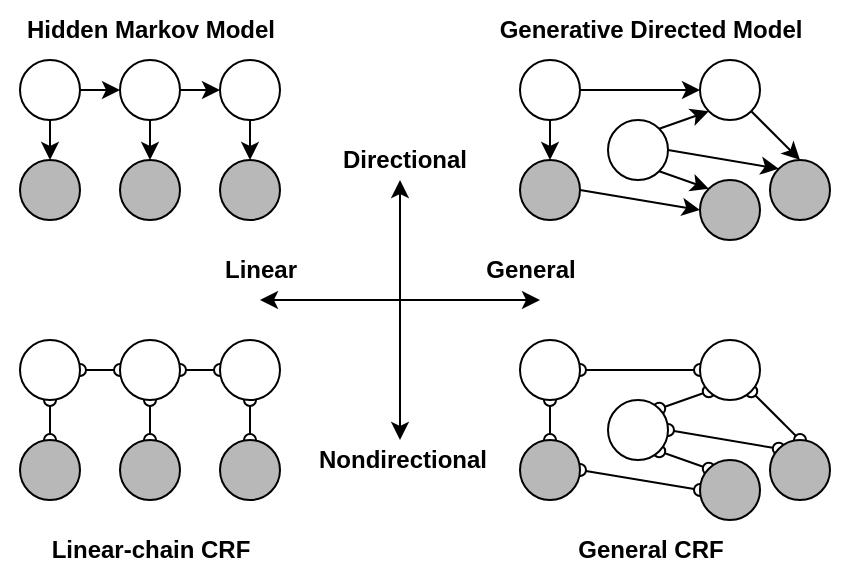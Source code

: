 <mxfile version="21.2.1" type="device">
  <diagram id="-B4ibfgaIOPdWpoAmsuO" name="第 1 页">
    <mxGraphModel dx="871" dy="543" grid="1" gridSize="10" guides="1" tooltips="1" connect="1" arrows="1" fold="1" page="1" pageScale="1" pageWidth="827" pageHeight="1169" math="0" shadow="0">
      <root>
        <mxCell id="0" />
        <mxCell id="1" parent="0" />
        <mxCell id="8_JCxfI5sifABmz_vvPZ-61" style="rounded=0;orthogonalLoop=1;jettySize=auto;html=1;exitX=1;exitY=0;exitDx=0;exitDy=0;entryX=0;entryY=1;entryDx=0;entryDy=0;endArrow=oval;endFill=0;startArrow=oval;startFill=0;" edge="1" parent="1" source="8_JCxfI5sifABmz_vvPZ-63" target="8_JCxfI5sifABmz_vvPZ-59">
          <mxGeometry relative="1" as="geometry" />
        </mxCell>
        <mxCell id="8_JCxfI5sifABmz_vvPZ-8" style="edgeStyle=orthogonalEdgeStyle;rounded=0;orthogonalLoop=1;jettySize=auto;html=1;exitX=1;exitY=0.5;exitDx=0;exitDy=0;entryX=0;entryY=0.5;entryDx=0;entryDy=0;" edge="1" parent="1" source="8_JCxfI5sifABmz_vvPZ-1" target="8_JCxfI5sifABmz_vvPZ-2">
          <mxGeometry relative="1" as="geometry" />
        </mxCell>
        <mxCell id="8_JCxfI5sifABmz_vvPZ-10" style="edgeStyle=orthogonalEdgeStyle;rounded=0;orthogonalLoop=1;jettySize=auto;html=1;exitX=0.5;exitY=1;exitDx=0;exitDy=0;entryX=0.5;entryY=0;entryDx=0;entryDy=0;" edge="1" parent="1" source="8_JCxfI5sifABmz_vvPZ-1" target="8_JCxfI5sifABmz_vvPZ-5">
          <mxGeometry relative="1" as="geometry" />
        </mxCell>
        <mxCell id="8_JCxfI5sifABmz_vvPZ-1" value="" style="ellipse;whiteSpace=wrap;html=1;aspect=fixed;" vertex="1" parent="1">
          <mxGeometry x="120" y="120" width="30" height="30" as="geometry" />
        </mxCell>
        <mxCell id="8_JCxfI5sifABmz_vvPZ-9" style="edgeStyle=orthogonalEdgeStyle;rounded=0;orthogonalLoop=1;jettySize=auto;html=1;exitX=1;exitY=0.5;exitDx=0;exitDy=0;entryX=0;entryY=0.5;entryDx=0;entryDy=0;" edge="1" parent="1" source="8_JCxfI5sifABmz_vvPZ-2" target="8_JCxfI5sifABmz_vvPZ-3">
          <mxGeometry relative="1" as="geometry" />
        </mxCell>
        <mxCell id="8_JCxfI5sifABmz_vvPZ-11" style="edgeStyle=orthogonalEdgeStyle;rounded=0;orthogonalLoop=1;jettySize=auto;html=1;exitX=0.5;exitY=1;exitDx=0;exitDy=0;entryX=0.5;entryY=0;entryDx=0;entryDy=0;" edge="1" parent="1" source="8_JCxfI5sifABmz_vvPZ-2" target="8_JCxfI5sifABmz_vvPZ-6">
          <mxGeometry relative="1" as="geometry" />
        </mxCell>
        <mxCell id="8_JCxfI5sifABmz_vvPZ-2" value="" style="ellipse;whiteSpace=wrap;html=1;aspect=fixed;" vertex="1" parent="1">
          <mxGeometry x="170" y="120" width="30" height="30" as="geometry" />
        </mxCell>
        <mxCell id="8_JCxfI5sifABmz_vvPZ-12" style="edgeStyle=orthogonalEdgeStyle;rounded=0;orthogonalLoop=1;jettySize=auto;html=1;exitX=0.5;exitY=1;exitDx=0;exitDy=0;entryX=0.5;entryY=0;entryDx=0;entryDy=0;" edge="1" parent="1" source="8_JCxfI5sifABmz_vvPZ-3" target="8_JCxfI5sifABmz_vvPZ-7">
          <mxGeometry relative="1" as="geometry" />
        </mxCell>
        <mxCell id="8_JCxfI5sifABmz_vvPZ-3" value="" style="ellipse;whiteSpace=wrap;html=1;aspect=fixed;" vertex="1" parent="1">
          <mxGeometry x="220" y="120" width="30" height="30" as="geometry" />
        </mxCell>
        <mxCell id="8_JCxfI5sifABmz_vvPZ-5" value="" style="ellipse;whiteSpace=wrap;html=1;aspect=fixed;fillColor=#B8B8B8;fontColor=#333333;strokeColor=#000000;" vertex="1" parent="1">
          <mxGeometry x="120" y="170" width="30" height="30" as="geometry" />
        </mxCell>
        <mxCell id="8_JCxfI5sifABmz_vvPZ-6" value="" style="ellipse;whiteSpace=wrap;html=1;aspect=fixed;fillColor=#B8B8B8;fontColor=#333333;strokeColor=#000000;" vertex="1" parent="1">
          <mxGeometry x="170" y="170" width="30" height="30" as="geometry" />
        </mxCell>
        <mxCell id="8_JCxfI5sifABmz_vvPZ-7" value="" style="ellipse;whiteSpace=wrap;html=1;aspect=fixed;fillColor=#B8B8B8;fontColor=#333333;strokeColor=#000000;" vertex="1" parent="1">
          <mxGeometry x="220" y="170" width="30" height="30" as="geometry" />
        </mxCell>
        <mxCell id="8_JCxfI5sifABmz_vvPZ-13" style="edgeStyle=orthogonalEdgeStyle;rounded=0;orthogonalLoop=1;jettySize=auto;html=1;exitX=1;exitY=0.5;exitDx=0;exitDy=0;entryX=0;entryY=0.5;entryDx=0;entryDy=0;endArrow=oval;endFill=0;startArrow=oval;startFill=0;" edge="1" parent="1" source="8_JCxfI5sifABmz_vvPZ-15" target="8_JCxfI5sifABmz_vvPZ-18">
          <mxGeometry relative="1" as="geometry" />
        </mxCell>
        <mxCell id="8_JCxfI5sifABmz_vvPZ-14" style="edgeStyle=orthogonalEdgeStyle;rounded=0;orthogonalLoop=1;jettySize=auto;html=1;exitX=0.5;exitY=1;exitDx=0;exitDy=0;entryX=0.5;entryY=0;entryDx=0;entryDy=0;endArrow=oval;endFill=0;startArrow=oval;startFill=0;" edge="1" parent="1" source="8_JCxfI5sifABmz_vvPZ-15" target="8_JCxfI5sifABmz_vvPZ-21">
          <mxGeometry relative="1" as="geometry" />
        </mxCell>
        <mxCell id="8_JCxfI5sifABmz_vvPZ-15" value="" style="ellipse;whiteSpace=wrap;html=1;aspect=fixed;" vertex="1" parent="1">
          <mxGeometry x="120" y="260" width="30" height="30" as="geometry" />
        </mxCell>
        <mxCell id="8_JCxfI5sifABmz_vvPZ-16" style="edgeStyle=orthogonalEdgeStyle;rounded=0;orthogonalLoop=1;jettySize=auto;html=1;exitX=1;exitY=0.5;exitDx=0;exitDy=0;entryX=0;entryY=0.5;entryDx=0;entryDy=0;endArrow=oval;endFill=0;startArrow=oval;startFill=0;" edge="1" parent="1" source="8_JCxfI5sifABmz_vvPZ-18" target="8_JCxfI5sifABmz_vvPZ-20">
          <mxGeometry relative="1" as="geometry" />
        </mxCell>
        <mxCell id="8_JCxfI5sifABmz_vvPZ-17" style="edgeStyle=orthogonalEdgeStyle;rounded=0;orthogonalLoop=1;jettySize=auto;html=1;exitX=0.5;exitY=1;exitDx=0;exitDy=0;entryX=0.5;entryY=0;entryDx=0;entryDy=0;endArrow=oval;endFill=0;startArrow=oval;startFill=0;" edge="1" parent="1" source="8_JCxfI5sifABmz_vvPZ-18" target="8_JCxfI5sifABmz_vvPZ-22">
          <mxGeometry relative="1" as="geometry" />
        </mxCell>
        <mxCell id="8_JCxfI5sifABmz_vvPZ-18" value="" style="ellipse;whiteSpace=wrap;html=1;aspect=fixed;" vertex="1" parent="1">
          <mxGeometry x="170" y="260" width="30" height="30" as="geometry" />
        </mxCell>
        <mxCell id="8_JCxfI5sifABmz_vvPZ-19" style="edgeStyle=orthogonalEdgeStyle;rounded=0;orthogonalLoop=1;jettySize=auto;html=1;exitX=0.5;exitY=1;exitDx=0;exitDy=0;entryX=0.5;entryY=0;entryDx=0;entryDy=0;endArrow=oval;endFill=0;startArrow=oval;startFill=0;" edge="1" parent="1" source="8_JCxfI5sifABmz_vvPZ-20" target="8_JCxfI5sifABmz_vvPZ-23">
          <mxGeometry relative="1" as="geometry" />
        </mxCell>
        <mxCell id="8_JCxfI5sifABmz_vvPZ-20" value="" style="ellipse;whiteSpace=wrap;html=1;aspect=fixed;" vertex="1" parent="1">
          <mxGeometry x="220" y="260" width="30" height="30" as="geometry" />
        </mxCell>
        <mxCell id="8_JCxfI5sifABmz_vvPZ-21" value="" style="ellipse;whiteSpace=wrap;html=1;aspect=fixed;fillColor=#B8B8B8;fontColor=#333333;strokeColor=#000000;" vertex="1" parent="1">
          <mxGeometry x="120" y="310" width="30" height="30" as="geometry" />
        </mxCell>
        <mxCell id="8_JCxfI5sifABmz_vvPZ-22" value="" style="ellipse;whiteSpace=wrap;html=1;aspect=fixed;fillColor=#B8B8B8;fontColor=#333333;strokeColor=#000000;" vertex="1" parent="1">
          <mxGeometry x="170" y="310" width="30" height="30" as="geometry" />
        </mxCell>
        <mxCell id="8_JCxfI5sifABmz_vvPZ-23" value="" style="ellipse;whiteSpace=wrap;html=1;aspect=fixed;fillColor=#B8B8B8;fontColor=#333333;strokeColor=#000000;" vertex="1" parent="1">
          <mxGeometry x="220" y="310" width="30" height="30" as="geometry" />
        </mxCell>
        <mxCell id="8_JCxfI5sifABmz_vvPZ-24" value="Hidden Markov Model" style="text;html=1;align=center;verticalAlign=middle;resizable=0;points=[];autosize=1;strokeColor=none;fillColor=none;fontStyle=1" vertex="1" parent="1">
          <mxGeometry x="110" y="90" width="150" height="30" as="geometry" />
        </mxCell>
        <mxCell id="8_JCxfI5sifABmz_vvPZ-25" value="Linear-chain CRF" style="text;html=1;align=center;verticalAlign=middle;resizable=0;points=[];autosize=1;strokeColor=none;fillColor=none;fontStyle=1" vertex="1" parent="1">
          <mxGeometry x="125" y="350" width="120" height="30" as="geometry" />
        </mxCell>
        <mxCell id="8_JCxfI5sifABmz_vvPZ-26" style="rounded=0;orthogonalLoop=1;jettySize=auto;html=1;exitX=1;exitY=0.5;exitDx=0;exitDy=0;entryX=0;entryY=0.5;entryDx=0;entryDy=0;" edge="1" parent="1" source="8_JCxfI5sifABmz_vvPZ-28" target="8_JCxfI5sifABmz_vvPZ-31">
          <mxGeometry relative="1" as="geometry" />
        </mxCell>
        <mxCell id="8_JCxfI5sifABmz_vvPZ-27" style="rounded=0;orthogonalLoop=1;jettySize=auto;html=1;exitX=0.5;exitY=1;exitDx=0;exitDy=0;entryX=0.5;entryY=0;entryDx=0;entryDy=0;" edge="1" parent="1" source="8_JCxfI5sifABmz_vvPZ-28" target="8_JCxfI5sifABmz_vvPZ-34">
          <mxGeometry relative="1" as="geometry" />
        </mxCell>
        <mxCell id="8_JCxfI5sifABmz_vvPZ-28" value="" style="ellipse;whiteSpace=wrap;html=1;aspect=fixed;" vertex="1" parent="1">
          <mxGeometry x="370" y="120" width="30" height="30" as="geometry" />
        </mxCell>
        <mxCell id="8_JCxfI5sifABmz_vvPZ-30" style="rounded=0;orthogonalLoop=1;jettySize=auto;html=1;entryX=0.5;entryY=0;entryDx=0;entryDy=0;" edge="1" parent="1" target="8_JCxfI5sifABmz_vvPZ-36">
          <mxGeometry relative="1" as="geometry">
            <mxPoint x="480" y="140" as="sourcePoint" />
          </mxGeometry>
        </mxCell>
        <mxCell id="8_JCxfI5sifABmz_vvPZ-31" value="" style="ellipse;whiteSpace=wrap;html=1;aspect=fixed;" vertex="1" parent="1">
          <mxGeometry x="460" y="120" width="30" height="30" as="geometry" />
        </mxCell>
        <mxCell id="8_JCxfI5sifABmz_vvPZ-32" style="rounded=0;orthogonalLoop=1;jettySize=auto;html=1;exitX=1;exitY=0.5;exitDx=0;exitDy=0;entryX=0;entryY=0;entryDx=0;entryDy=0;" edge="1" parent="1" source="8_JCxfI5sifABmz_vvPZ-33" target="8_JCxfI5sifABmz_vvPZ-36">
          <mxGeometry relative="1" as="geometry" />
        </mxCell>
        <mxCell id="8_JCxfI5sifABmz_vvPZ-52" style="rounded=0;orthogonalLoop=1;jettySize=auto;html=1;exitX=1;exitY=0;exitDx=0;exitDy=0;entryX=0;entryY=1;entryDx=0;entryDy=0;" edge="1" parent="1" source="8_JCxfI5sifABmz_vvPZ-33" target="8_JCxfI5sifABmz_vvPZ-31">
          <mxGeometry relative="1" as="geometry" />
        </mxCell>
        <mxCell id="8_JCxfI5sifABmz_vvPZ-54" style="rounded=0;orthogonalLoop=1;jettySize=auto;html=1;exitX=1;exitY=1;exitDx=0;exitDy=0;entryX=0;entryY=0;entryDx=0;entryDy=0;" edge="1" parent="1" source="8_JCxfI5sifABmz_vvPZ-33" target="8_JCxfI5sifABmz_vvPZ-35">
          <mxGeometry relative="1" as="geometry" />
        </mxCell>
        <mxCell id="8_JCxfI5sifABmz_vvPZ-33" value="" style="ellipse;whiteSpace=wrap;html=1;aspect=fixed;" vertex="1" parent="1">
          <mxGeometry x="414" y="150" width="30" height="30" as="geometry" />
        </mxCell>
        <mxCell id="8_JCxfI5sifABmz_vvPZ-53" style="rounded=0;orthogonalLoop=1;jettySize=auto;html=1;exitX=1;exitY=0.5;exitDx=0;exitDy=0;entryX=0;entryY=0.5;entryDx=0;entryDy=0;" edge="1" parent="1" source="8_JCxfI5sifABmz_vvPZ-34" target="8_JCxfI5sifABmz_vvPZ-35">
          <mxGeometry relative="1" as="geometry" />
        </mxCell>
        <mxCell id="8_JCxfI5sifABmz_vvPZ-34" value="" style="ellipse;whiteSpace=wrap;html=1;aspect=fixed;fillColor=#B8B8B8;fontColor=#333333;strokeColor=#000000;" vertex="1" parent="1">
          <mxGeometry x="370" y="170" width="30" height="30" as="geometry" />
        </mxCell>
        <mxCell id="8_JCxfI5sifABmz_vvPZ-35" value="" style="ellipse;whiteSpace=wrap;html=1;aspect=fixed;fillColor=#B8B8B8;fontColor=#333333;strokeColor=#000000;" vertex="1" parent="1">
          <mxGeometry x="460" y="180" width="30" height="30" as="geometry" />
        </mxCell>
        <mxCell id="8_JCxfI5sifABmz_vvPZ-36" value="" style="ellipse;whiteSpace=wrap;html=1;aspect=fixed;fillColor=#B8B8B8;fontColor=#333333;strokeColor=#000000;" vertex="1" parent="1">
          <mxGeometry x="495" y="170" width="30" height="30" as="geometry" />
        </mxCell>
        <mxCell id="8_JCxfI5sifABmz_vvPZ-48" value="Generative Directed Model" style="text;html=1;align=center;verticalAlign=middle;resizable=0;points=[];autosize=1;strokeColor=none;fillColor=none;fontStyle=1" vertex="1" parent="1">
          <mxGeometry x="350" y="90" width="170" height="30" as="geometry" />
        </mxCell>
        <mxCell id="8_JCxfI5sifABmz_vvPZ-49" value="General CRF" style="text;html=1;align=center;verticalAlign=middle;resizable=0;points=[];autosize=1;strokeColor=none;fillColor=none;fontStyle=1" vertex="1" parent="1">
          <mxGeometry x="385" y="350" width="100" height="30" as="geometry" />
        </mxCell>
        <mxCell id="8_JCxfI5sifABmz_vvPZ-55" style="rounded=0;orthogonalLoop=1;jettySize=auto;html=1;exitX=1;exitY=0.5;exitDx=0;exitDy=0;entryX=0;entryY=0.5;entryDx=0;entryDy=0;endArrow=oval;endFill=0;startArrow=oval;startFill=0;" edge="1" parent="1" source="8_JCxfI5sifABmz_vvPZ-57" target="8_JCxfI5sifABmz_vvPZ-59">
          <mxGeometry relative="1" as="geometry" />
        </mxCell>
        <mxCell id="8_JCxfI5sifABmz_vvPZ-56" style="rounded=0;orthogonalLoop=1;jettySize=auto;html=1;exitX=0.5;exitY=1;exitDx=0;exitDy=0;entryX=0.5;entryY=0;entryDx=0;entryDy=0;endArrow=oval;endFill=0;startArrow=oval;startFill=0;" edge="1" parent="1" source="8_JCxfI5sifABmz_vvPZ-57" target="8_JCxfI5sifABmz_vvPZ-65">
          <mxGeometry relative="1" as="geometry" />
        </mxCell>
        <mxCell id="8_JCxfI5sifABmz_vvPZ-57" value="" style="ellipse;whiteSpace=wrap;html=1;aspect=fixed;" vertex="1" parent="1">
          <mxGeometry x="370" y="260" width="30" height="30" as="geometry" />
        </mxCell>
        <mxCell id="8_JCxfI5sifABmz_vvPZ-58" style="rounded=0;orthogonalLoop=1;jettySize=auto;html=1;entryX=0.5;entryY=0;entryDx=0;entryDy=0;endArrow=oval;endFill=0;startArrow=oval;startFill=0;exitX=1;exitY=1;exitDx=0;exitDy=0;" edge="1" parent="1" target="8_JCxfI5sifABmz_vvPZ-67" source="8_JCxfI5sifABmz_vvPZ-59">
          <mxGeometry relative="1" as="geometry">
            <mxPoint x="480" y="280" as="sourcePoint" />
          </mxGeometry>
        </mxCell>
        <mxCell id="8_JCxfI5sifABmz_vvPZ-59" value="" style="ellipse;whiteSpace=wrap;html=1;aspect=fixed;" vertex="1" parent="1">
          <mxGeometry x="460" y="260" width="30" height="30" as="geometry" />
        </mxCell>
        <mxCell id="8_JCxfI5sifABmz_vvPZ-60" style="rounded=0;orthogonalLoop=1;jettySize=auto;html=1;exitX=1;exitY=0.5;exitDx=0;exitDy=0;entryX=0;entryY=0;entryDx=0;entryDy=0;endArrow=oval;endFill=0;startArrow=oval;startFill=0;" edge="1" parent="1" source="8_JCxfI5sifABmz_vvPZ-63" target="8_JCxfI5sifABmz_vvPZ-67">
          <mxGeometry relative="1" as="geometry" />
        </mxCell>
        <mxCell id="8_JCxfI5sifABmz_vvPZ-62" style="rounded=0;orthogonalLoop=1;jettySize=auto;html=1;exitX=1;exitY=1;exitDx=0;exitDy=0;entryX=0;entryY=0;entryDx=0;entryDy=0;endArrow=oval;endFill=0;startArrow=oval;startFill=0;" edge="1" parent="1" source="8_JCxfI5sifABmz_vvPZ-63" target="8_JCxfI5sifABmz_vvPZ-66">
          <mxGeometry relative="1" as="geometry" />
        </mxCell>
        <mxCell id="8_JCxfI5sifABmz_vvPZ-63" value="" style="ellipse;whiteSpace=wrap;html=1;aspect=fixed;" vertex="1" parent="1">
          <mxGeometry x="414" y="290" width="30" height="30" as="geometry" />
        </mxCell>
        <mxCell id="8_JCxfI5sifABmz_vvPZ-64" style="rounded=0;orthogonalLoop=1;jettySize=auto;html=1;exitX=1;exitY=0.5;exitDx=0;exitDy=0;entryX=0;entryY=0.5;entryDx=0;entryDy=0;endArrow=oval;endFill=0;startArrow=oval;startFill=0;" edge="1" parent="1" source="8_JCxfI5sifABmz_vvPZ-65" target="8_JCxfI5sifABmz_vvPZ-66">
          <mxGeometry relative="1" as="geometry" />
        </mxCell>
        <mxCell id="8_JCxfI5sifABmz_vvPZ-65" value="" style="ellipse;whiteSpace=wrap;html=1;aspect=fixed;fillColor=#B8B8B8;fontColor=#333333;strokeColor=#000000;" vertex="1" parent="1">
          <mxGeometry x="370" y="310" width="30" height="30" as="geometry" />
        </mxCell>
        <mxCell id="8_JCxfI5sifABmz_vvPZ-66" value="" style="ellipse;whiteSpace=wrap;html=1;aspect=fixed;fillColor=#B8B8B8;fontColor=#333333;strokeColor=#000000;" vertex="1" parent="1">
          <mxGeometry x="460" y="320" width="30" height="30" as="geometry" />
        </mxCell>
        <mxCell id="8_JCxfI5sifABmz_vvPZ-67" value="" style="ellipse;whiteSpace=wrap;html=1;aspect=fixed;fillColor=#B8B8B8;fontColor=#333333;strokeColor=#000000;" vertex="1" parent="1">
          <mxGeometry x="495" y="310" width="30" height="30" as="geometry" />
        </mxCell>
        <mxCell id="8_JCxfI5sifABmz_vvPZ-70" value="" style="group" vertex="1" connectable="0" parent="1">
          <mxGeometry x="240" y="180" width="150" height="130" as="geometry" />
        </mxCell>
        <mxCell id="8_JCxfI5sifABmz_vvPZ-68" value="" style="endArrow=classic;startArrow=classic;html=1;rounded=0;" edge="1" parent="8_JCxfI5sifABmz_vvPZ-70">
          <mxGeometry width="50" height="50" relative="1" as="geometry">
            <mxPoint x="140" y="60" as="sourcePoint" />
            <mxPoint y="60" as="targetPoint" />
          </mxGeometry>
        </mxCell>
        <mxCell id="8_JCxfI5sifABmz_vvPZ-69" value="" style="endArrow=classic;startArrow=classic;html=1;rounded=0;" edge="1" parent="8_JCxfI5sifABmz_vvPZ-70">
          <mxGeometry width="50" height="50" relative="1" as="geometry">
            <mxPoint x="70" y="130" as="sourcePoint" />
            <mxPoint x="70" as="targetPoint" />
          </mxGeometry>
        </mxCell>
        <mxCell id="8_JCxfI5sifABmz_vvPZ-71" value="&lt;b&gt;Linear&lt;/b&gt;" style="text;html=1;align=center;verticalAlign=middle;resizable=0;points=[];autosize=1;strokeColor=none;fillColor=none;" vertex="1" parent="8_JCxfI5sifABmz_vvPZ-70">
          <mxGeometry x="-30" y="30" width="60" height="30" as="geometry" />
        </mxCell>
        <mxCell id="8_JCxfI5sifABmz_vvPZ-72" value="&lt;b&gt;General&lt;/b&gt;" style="text;html=1;align=center;verticalAlign=middle;resizable=0;points=[];autosize=1;strokeColor=none;fillColor=none;" vertex="1" parent="8_JCxfI5sifABmz_vvPZ-70">
          <mxGeometry x="100" y="30" width="70" height="30" as="geometry" />
        </mxCell>
        <mxCell id="8_JCxfI5sifABmz_vvPZ-73" value="&lt;b&gt;Directional&lt;/b&gt;" style="text;html=1;align=center;verticalAlign=middle;resizable=0;points=[];autosize=1;strokeColor=none;fillColor=none;" vertex="1" parent="1">
          <mxGeometry x="267" y="155" width="90" height="30" as="geometry" />
        </mxCell>
        <mxCell id="8_JCxfI5sifABmz_vvPZ-74" value="&lt;div&gt;&lt;b&gt;Nondirectional&lt;/b&gt;&lt;/div&gt;" style="text;html=1;align=center;verticalAlign=middle;resizable=0;points=[];autosize=1;strokeColor=none;fillColor=none;" vertex="1" parent="1">
          <mxGeometry x="256" y="305" width="110" height="30" as="geometry" />
        </mxCell>
        <mxCell id="8_JCxfI5sifABmz_vvPZ-75" value="" style="rounded=0;whiteSpace=wrap;html=1;fillColor=none;strokeColor=none;" vertex="1" parent="1">
          <mxGeometry x="110" y="100" width="420" height="270" as="geometry" />
        </mxCell>
      </root>
    </mxGraphModel>
  </diagram>
</mxfile>
